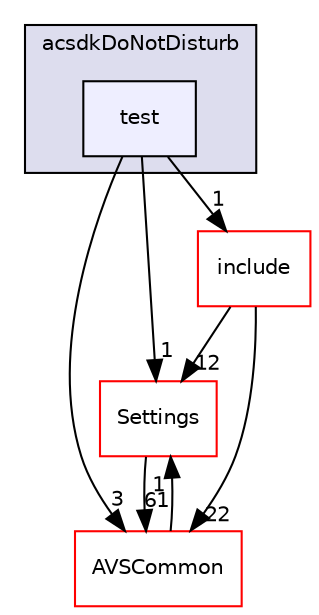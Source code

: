 digraph "/workplace/avs-device-sdk/capabilities/DoNotDisturb/acsdkDoNotDisturb/test" {
  compound=true
  node [ fontsize="10", fontname="Helvetica"];
  edge [ labelfontsize="10", labelfontname="Helvetica"];
  subgraph clusterdir_8a5e9e6006e7295a4ae796de14be24e0 {
    graph [ bgcolor="#ddddee", pencolor="black", label="acsdkDoNotDisturb" fontname="Helvetica", fontsize="10", URL="dir_8a5e9e6006e7295a4ae796de14be24e0.html"]
  dir_19fbb8e509867596bc6eb76f414cebb9 [shape=box, label="test", style="filled", fillcolor="#eeeeff", pencolor="black", URL="dir_19fbb8e509867596bc6eb76f414cebb9.html"];
  }
  dir_8ae0dd75af039a94f4269584fb8eef13 [shape=box label="Settings" fillcolor="white" style="filled" color="red" URL="dir_8ae0dd75af039a94f4269584fb8eef13.html"];
  dir_13e65effb2bde530b17b3d5eefcd0266 [shape=box label="AVSCommon" fillcolor="white" style="filled" color="red" URL="dir_13e65effb2bde530b17b3d5eefcd0266.html"];
  dir_169f01a30dc4992ac96e3c5cc375fdf7 [shape=box label="include" fillcolor="white" style="filled" color="red" URL="dir_169f01a30dc4992ac96e3c5cc375fdf7.html"];
  dir_19fbb8e509867596bc6eb76f414cebb9->dir_8ae0dd75af039a94f4269584fb8eef13 [headlabel="1", labeldistance=1.5 headhref="dir_000366_000709.html"];
  dir_19fbb8e509867596bc6eb76f414cebb9->dir_13e65effb2bde530b17b3d5eefcd0266 [headlabel="3", labeldistance=1.5 headhref="dir_000366_000017.html"];
  dir_19fbb8e509867596bc6eb76f414cebb9->dir_169f01a30dc4992ac96e3c5cc375fdf7 [headlabel="1", labeldistance=1.5 headhref="dir_000366_000363.html"];
  dir_8ae0dd75af039a94f4269584fb8eef13->dir_13e65effb2bde530b17b3d5eefcd0266 [headlabel="61", labeldistance=1.5 headhref="dir_000709_000017.html"];
  dir_13e65effb2bde530b17b3d5eefcd0266->dir_8ae0dd75af039a94f4269584fb8eef13 [headlabel="1", labeldistance=1.5 headhref="dir_000017_000709.html"];
  dir_169f01a30dc4992ac96e3c5cc375fdf7->dir_8ae0dd75af039a94f4269584fb8eef13 [headlabel="12", labeldistance=1.5 headhref="dir_000363_000709.html"];
  dir_169f01a30dc4992ac96e3c5cc375fdf7->dir_13e65effb2bde530b17b3d5eefcd0266 [headlabel="22", labeldistance=1.5 headhref="dir_000363_000017.html"];
}
